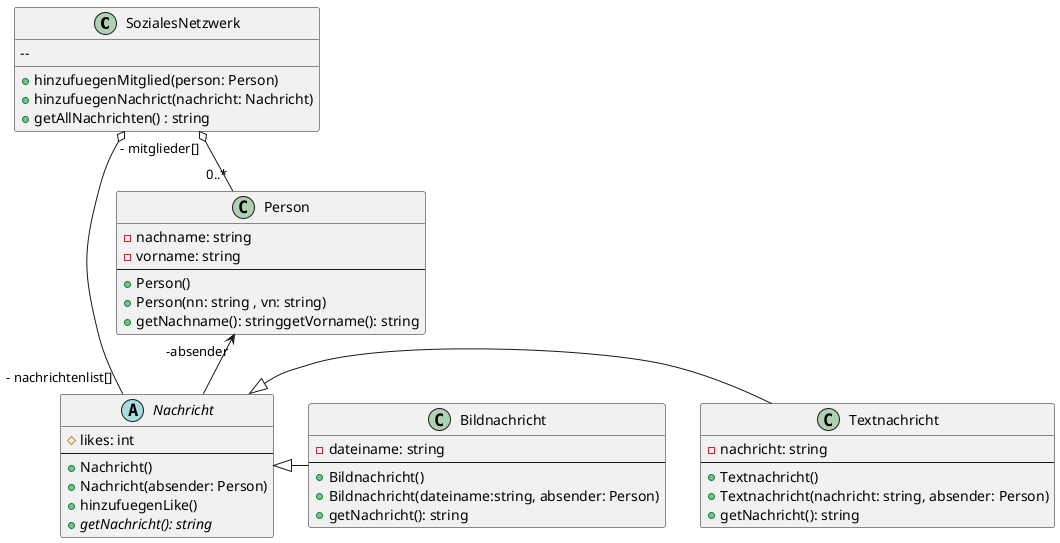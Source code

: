 @startuml

class SozialesNetzwerk {

    --
    + hinzufuegenMitglied(person: Person)
    + hinzufuegenNachrict(nachricht: Nachricht)
    + getAllNachrichten() : string
}

abstract class Nachricht{
    # likes: int
    --
    + Nachricht()
    + Nachricht(absender: Person)
    + hinzufuegenLike()
    + {abstract} getNachricht(): string  
}

class Person {
    - nachname: string
    - vorname: string
    --
    + Person()
    + Person(nn: string , vn: string)
    + getNachname(): stringgetVorname(): string
}

class Textnachricht{
    - nachricht: string 
    --
    + Textnachricht()
    + Textnachricht(nachricht: string, absender: Person) 
    + getNachricht(): string 
}

class Bildnachricht {
    - dateiname: string
    --
    + Bildnachricht()
    + Bildnachricht(dateiname:string, absender: Person)
    + getNachricht(): string
}
' Beziehung 
SozialesNetzwerk "- mitglieder[]" o-- "0..*" Person
SozialesNetzwerk o-- "- nachrichtenlist[]" Nachricht
Person "-absender" <-- Nachricht
Nachricht <|- Textnachricht
Nachricht <|- Bildnachricht
@enduml
